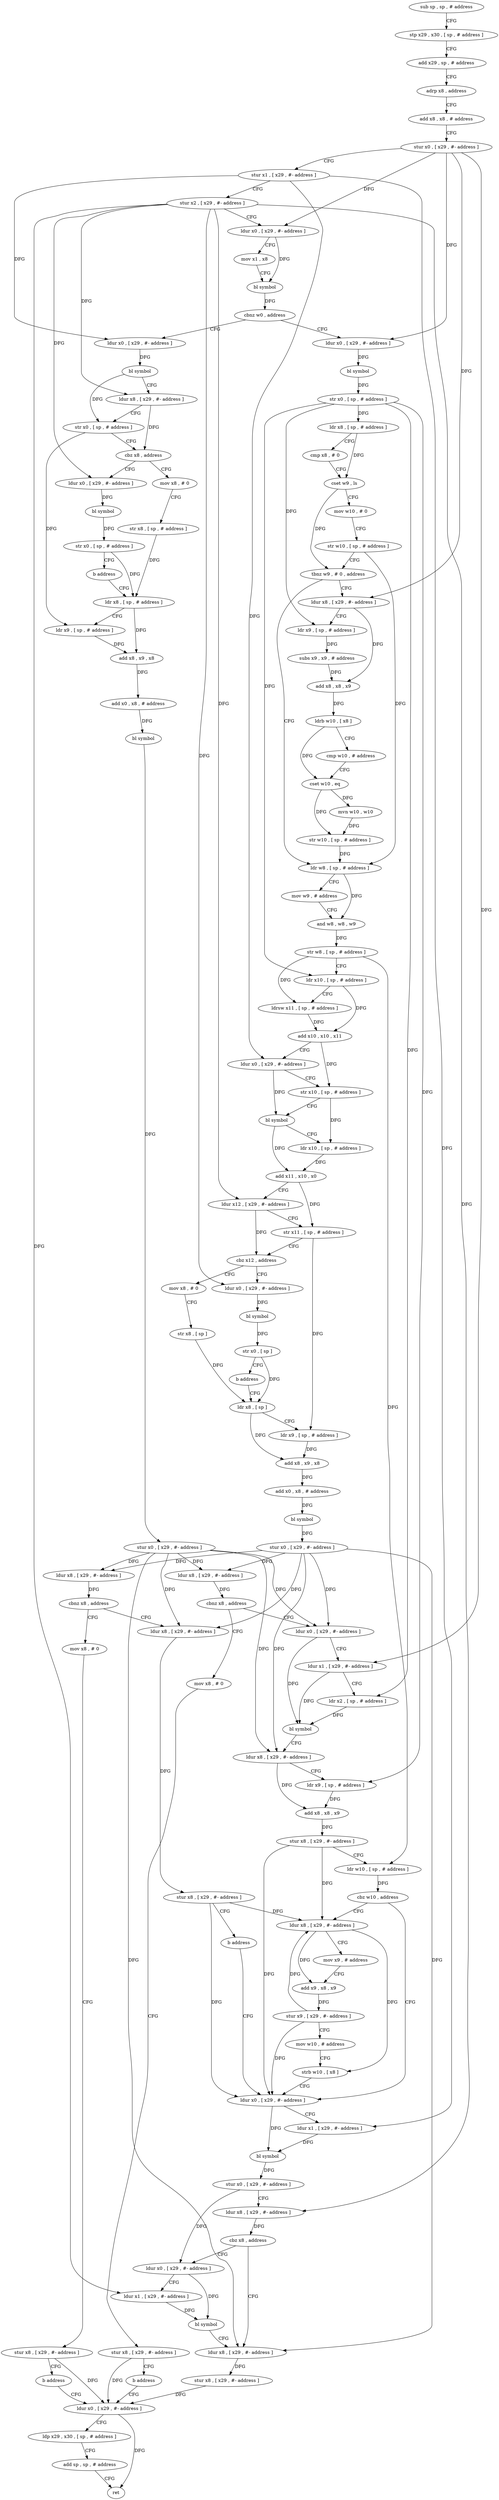 digraph "func" {
"208716" [label = "sub sp , sp , # address" ]
"208720" [label = "stp x29 , x30 , [ sp , # address ]" ]
"208724" [label = "add x29 , sp , # address" ]
"208728" [label = "adrp x8 , address" ]
"208732" [label = "add x8 , x8 , # address" ]
"208736" [label = "stur x0 , [ x29 , #- address ]" ]
"208740" [label = "stur x1 , [ x29 , #- address ]" ]
"208744" [label = "stur x2 , [ x29 , #- address ]" ]
"208748" [label = "ldur x0 , [ x29 , #- address ]" ]
"208752" [label = "mov x1 , x8" ]
"208756" [label = "bl symbol" ]
"208760" [label = "cbnz w0 , address" ]
"208864" [label = "ldur x0 , [ x29 , #- address ]" ]
"208764" [label = "ldur x0 , [ x29 , #- address ]" ]
"208868" [label = "bl symbol" ]
"208872" [label = "str x0 , [ sp , # address ]" ]
"208876" [label = "ldr x8 , [ sp , # address ]" ]
"208880" [label = "cmp x8 , # 0" ]
"208884" [label = "cset w9 , ls" ]
"208888" [label = "mov w10 , # 0" ]
"208892" [label = "str w10 , [ sp , # address ]" ]
"208896" [label = "tbnz w9 , # 0 , address" ]
"208936" [label = "ldr w8 , [ sp , # address ]" ]
"208900" [label = "ldur x8 , [ x29 , #- address ]" ]
"208768" [label = "bl symbol" ]
"208772" [label = "ldur x8 , [ x29 , #- address ]" ]
"208776" [label = "str x0 , [ sp , # address ]" ]
"208780" [label = "cbz x8 , address" ]
"208800" [label = "mov x8 , # 0" ]
"208784" [label = "ldur x0 , [ x29 , #- address ]" ]
"208940" [label = "mov w9 , # address" ]
"208944" [label = "and w8 , w8 , w9" ]
"208948" [label = "str w8 , [ sp , # address ]" ]
"208952" [label = "ldr x10 , [ sp , # address ]" ]
"208956" [label = "ldrsw x11 , [ sp , # address ]" ]
"208960" [label = "add x10 , x10 , x11" ]
"208964" [label = "ldur x0 , [ x29 , #- address ]" ]
"208968" [label = "str x10 , [ sp , # address ]" ]
"208972" [label = "bl symbol" ]
"208976" [label = "ldr x10 , [ sp , # address ]" ]
"208980" [label = "add x11 , x10 , x0" ]
"208984" [label = "ldur x12 , [ x29 , #- address ]" ]
"208988" [label = "str x11 , [ sp , # address ]" ]
"208992" [label = "cbz x12 , address" ]
"209012" [label = "mov x8 , # 0" ]
"208996" [label = "ldur x0 , [ x29 , #- address ]" ]
"208904" [label = "ldr x9 , [ sp , # address ]" ]
"208908" [label = "subs x9 , x9 , # address" ]
"208912" [label = "add x8 , x8 , x9" ]
"208916" [label = "ldrb w10 , [ x8 ]" ]
"208920" [label = "cmp w10 , # address" ]
"208924" [label = "cset w10 , eq" ]
"208928" [label = "mvn w10 , w10" ]
"208932" [label = "str w10 , [ sp , # address ]" ]
"208804" [label = "str x8 , [ sp , # address ]" ]
"208808" [label = "ldr x8 , [ sp , # address ]" ]
"208788" [label = "bl symbol" ]
"208792" [label = "str x0 , [ sp , # address ]" ]
"208796" [label = "b address" ]
"209016" [label = "str x8 , [ sp ]" ]
"209020" [label = "ldr x8 , [ sp ]" ]
"209000" [label = "bl symbol" ]
"209004" [label = "str x0 , [ sp ]" ]
"209008" [label = "b address" ]
"208852" [label = "ldur x8 , [ x29 , #- address ]" ]
"208856" [label = "stur x8 , [ x29 , #- address ]" ]
"208860" [label = "b address" ]
"209128" [label = "ldur x0 , [ x29 , #- address ]" ]
"208840" [label = "mov x8 , # 0" ]
"208844" [label = "stur x8 , [ x29 , #- address ]" ]
"208848" [label = "b address" ]
"209172" [label = "ldur x0 , [ x29 , #- address ]" ]
"208812" [label = "ldr x9 , [ sp , # address ]" ]
"208816" [label = "add x8 , x9 , x8" ]
"208820" [label = "add x0 , x8 , # address" ]
"208824" [label = "bl symbol" ]
"208828" [label = "stur x0 , [ x29 , #- address ]" ]
"208832" [label = "ldur x8 , [ x29 , #- address ]" ]
"208836" [label = "cbnz x8 , address" ]
"209064" [label = "ldur x0 , [ x29 , #- address ]" ]
"209068" [label = "ldur x1 , [ x29 , #- address ]" ]
"209072" [label = "ldr x2 , [ sp , # address ]" ]
"209076" [label = "bl symbol" ]
"209080" [label = "ldur x8 , [ x29 , #- address ]" ]
"209084" [label = "ldr x9 , [ sp , # address ]" ]
"209088" [label = "add x8 , x8 , x9" ]
"209092" [label = "stur x8 , [ x29 , #- address ]" ]
"209096" [label = "ldr w10 , [ sp , # address ]" ]
"209100" [label = "cbz w10 , address" ]
"209104" [label = "ldur x8 , [ x29 , #- address ]" ]
"209052" [label = "mov x8 , # 0" ]
"209056" [label = "stur x8 , [ x29 , #- address ]" ]
"209060" [label = "b address" ]
"209024" [label = "ldr x9 , [ sp , # address ]" ]
"209028" [label = "add x8 , x9 , x8" ]
"209032" [label = "add x0 , x8 , # address" ]
"209036" [label = "bl symbol" ]
"209040" [label = "stur x0 , [ x29 , #- address ]" ]
"209044" [label = "ldur x8 , [ x29 , #- address ]" ]
"209048" [label = "cbnz x8 , address" ]
"209132" [label = "ldur x1 , [ x29 , #- address ]" ]
"209136" [label = "bl symbol" ]
"209140" [label = "stur x0 , [ x29 , #- address ]" ]
"209144" [label = "ldur x8 , [ x29 , #- address ]" ]
"209148" [label = "cbz x8 , address" ]
"209164" [label = "ldur x8 , [ x29 , #- address ]" ]
"209152" [label = "ldur x0 , [ x29 , #- address ]" ]
"209176" [label = "ldp x29 , x30 , [ sp , # address ]" ]
"209180" [label = "add sp , sp , # address" ]
"209184" [label = "ret" ]
"209108" [label = "mov x9 , # address" ]
"209112" [label = "add x9 , x8 , x9" ]
"209116" [label = "stur x9 , [ x29 , #- address ]" ]
"209120" [label = "mov w10 , # address" ]
"209124" [label = "strb w10 , [ x8 ]" ]
"209168" [label = "stur x8 , [ x29 , #- address ]" ]
"209156" [label = "ldur x1 , [ x29 , #- address ]" ]
"209160" [label = "bl symbol" ]
"208716" -> "208720" [ label = "CFG" ]
"208720" -> "208724" [ label = "CFG" ]
"208724" -> "208728" [ label = "CFG" ]
"208728" -> "208732" [ label = "CFG" ]
"208732" -> "208736" [ label = "CFG" ]
"208736" -> "208740" [ label = "CFG" ]
"208736" -> "208748" [ label = "DFG" ]
"208736" -> "208864" [ label = "DFG" ]
"208736" -> "208900" [ label = "DFG" ]
"208736" -> "209068" [ label = "DFG" ]
"208740" -> "208744" [ label = "CFG" ]
"208740" -> "208764" [ label = "DFG" ]
"208740" -> "208964" [ label = "DFG" ]
"208740" -> "209132" [ label = "DFG" ]
"208744" -> "208748" [ label = "CFG" ]
"208744" -> "208772" [ label = "DFG" ]
"208744" -> "208784" [ label = "DFG" ]
"208744" -> "208984" [ label = "DFG" ]
"208744" -> "208996" [ label = "DFG" ]
"208744" -> "209144" [ label = "DFG" ]
"208744" -> "209156" [ label = "DFG" ]
"208748" -> "208752" [ label = "CFG" ]
"208748" -> "208756" [ label = "DFG" ]
"208752" -> "208756" [ label = "CFG" ]
"208756" -> "208760" [ label = "DFG" ]
"208760" -> "208864" [ label = "CFG" ]
"208760" -> "208764" [ label = "CFG" ]
"208864" -> "208868" [ label = "DFG" ]
"208764" -> "208768" [ label = "DFG" ]
"208868" -> "208872" [ label = "DFG" ]
"208872" -> "208876" [ label = "DFG" ]
"208872" -> "208952" [ label = "DFG" ]
"208872" -> "208904" [ label = "DFG" ]
"208872" -> "209072" [ label = "DFG" ]
"208872" -> "209084" [ label = "DFG" ]
"208876" -> "208880" [ label = "CFG" ]
"208876" -> "208884" [ label = "DFG" ]
"208880" -> "208884" [ label = "CFG" ]
"208884" -> "208888" [ label = "CFG" ]
"208884" -> "208896" [ label = "DFG" ]
"208888" -> "208892" [ label = "CFG" ]
"208892" -> "208896" [ label = "CFG" ]
"208892" -> "208936" [ label = "DFG" ]
"208896" -> "208936" [ label = "CFG" ]
"208896" -> "208900" [ label = "CFG" ]
"208936" -> "208940" [ label = "CFG" ]
"208936" -> "208944" [ label = "DFG" ]
"208900" -> "208904" [ label = "CFG" ]
"208900" -> "208912" [ label = "DFG" ]
"208768" -> "208772" [ label = "CFG" ]
"208768" -> "208776" [ label = "DFG" ]
"208772" -> "208776" [ label = "CFG" ]
"208772" -> "208780" [ label = "DFG" ]
"208776" -> "208780" [ label = "CFG" ]
"208776" -> "208812" [ label = "DFG" ]
"208780" -> "208800" [ label = "CFG" ]
"208780" -> "208784" [ label = "CFG" ]
"208800" -> "208804" [ label = "CFG" ]
"208784" -> "208788" [ label = "DFG" ]
"208940" -> "208944" [ label = "CFG" ]
"208944" -> "208948" [ label = "DFG" ]
"208948" -> "208952" [ label = "CFG" ]
"208948" -> "208956" [ label = "DFG" ]
"208948" -> "209096" [ label = "DFG" ]
"208952" -> "208956" [ label = "CFG" ]
"208952" -> "208960" [ label = "DFG" ]
"208956" -> "208960" [ label = "DFG" ]
"208960" -> "208964" [ label = "CFG" ]
"208960" -> "208968" [ label = "DFG" ]
"208964" -> "208968" [ label = "CFG" ]
"208964" -> "208972" [ label = "DFG" ]
"208968" -> "208972" [ label = "CFG" ]
"208968" -> "208976" [ label = "DFG" ]
"208972" -> "208976" [ label = "CFG" ]
"208972" -> "208980" [ label = "DFG" ]
"208976" -> "208980" [ label = "DFG" ]
"208980" -> "208984" [ label = "CFG" ]
"208980" -> "208988" [ label = "DFG" ]
"208984" -> "208988" [ label = "CFG" ]
"208984" -> "208992" [ label = "DFG" ]
"208988" -> "208992" [ label = "CFG" ]
"208988" -> "209024" [ label = "DFG" ]
"208992" -> "209012" [ label = "CFG" ]
"208992" -> "208996" [ label = "CFG" ]
"209012" -> "209016" [ label = "CFG" ]
"208996" -> "209000" [ label = "DFG" ]
"208904" -> "208908" [ label = "DFG" ]
"208908" -> "208912" [ label = "DFG" ]
"208912" -> "208916" [ label = "DFG" ]
"208916" -> "208920" [ label = "CFG" ]
"208916" -> "208924" [ label = "DFG" ]
"208920" -> "208924" [ label = "CFG" ]
"208924" -> "208928" [ label = "DFG" ]
"208924" -> "208932" [ label = "DFG" ]
"208928" -> "208932" [ label = "DFG" ]
"208932" -> "208936" [ label = "DFG" ]
"208804" -> "208808" [ label = "DFG" ]
"208808" -> "208812" [ label = "CFG" ]
"208808" -> "208816" [ label = "DFG" ]
"208788" -> "208792" [ label = "DFG" ]
"208792" -> "208796" [ label = "CFG" ]
"208792" -> "208808" [ label = "DFG" ]
"208796" -> "208808" [ label = "CFG" ]
"209016" -> "209020" [ label = "DFG" ]
"209020" -> "209024" [ label = "CFG" ]
"209020" -> "209028" [ label = "DFG" ]
"209000" -> "209004" [ label = "DFG" ]
"209004" -> "209008" [ label = "CFG" ]
"209004" -> "209020" [ label = "DFG" ]
"209008" -> "209020" [ label = "CFG" ]
"208852" -> "208856" [ label = "DFG" ]
"208856" -> "208860" [ label = "CFG" ]
"208856" -> "209128" [ label = "DFG" ]
"208856" -> "209104" [ label = "DFG" ]
"208860" -> "209128" [ label = "CFG" ]
"209128" -> "209132" [ label = "CFG" ]
"209128" -> "209136" [ label = "DFG" ]
"208840" -> "208844" [ label = "CFG" ]
"208844" -> "208848" [ label = "CFG" ]
"208844" -> "209172" [ label = "DFG" ]
"208848" -> "209172" [ label = "CFG" ]
"209172" -> "209176" [ label = "CFG" ]
"209172" -> "209184" [ label = "DFG" ]
"208812" -> "208816" [ label = "DFG" ]
"208816" -> "208820" [ label = "DFG" ]
"208820" -> "208824" [ label = "DFG" ]
"208824" -> "208828" [ label = "DFG" ]
"208828" -> "208832" [ label = "DFG" ]
"208828" -> "208852" [ label = "DFG" ]
"208828" -> "209044" [ label = "DFG" ]
"208828" -> "209164" [ label = "DFG" ]
"208828" -> "209064" [ label = "DFG" ]
"208828" -> "209080" [ label = "DFG" ]
"208832" -> "208836" [ label = "DFG" ]
"208836" -> "208852" [ label = "CFG" ]
"208836" -> "208840" [ label = "CFG" ]
"209064" -> "209068" [ label = "CFG" ]
"209064" -> "209076" [ label = "DFG" ]
"209068" -> "209072" [ label = "CFG" ]
"209068" -> "209076" [ label = "DFG" ]
"209072" -> "209076" [ label = "DFG" ]
"209076" -> "209080" [ label = "CFG" ]
"209080" -> "209084" [ label = "CFG" ]
"209080" -> "209088" [ label = "DFG" ]
"209084" -> "209088" [ label = "DFG" ]
"209088" -> "209092" [ label = "DFG" ]
"209092" -> "209096" [ label = "CFG" ]
"209092" -> "209128" [ label = "DFG" ]
"209092" -> "209104" [ label = "DFG" ]
"209096" -> "209100" [ label = "DFG" ]
"209100" -> "209128" [ label = "CFG" ]
"209100" -> "209104" [ label = "CFG" ]
"209104" -> "209108" [ label = "CFG" ]
"209104" -> "209112" [ label = "DFG" ]
"209104" -> "209124" [ label = "DFG" ]
"209052" -> "209056" [ label = "CFG" ]
"209056" -> "209060" [ label = "CFG" ]
"209056" -> "209172" [ label = "DFG" ]
"209060" -> "209172" [ label = "CFG" ]
"209024" -> "209028" [ label = "DFG" ]
"209028" -> "209032" [ label = "DFG" ]
"209032" -> "209036" [ label = "DFG" ]
"209036" -> "209040" [ label = "DFG" ]
"209040" -> "209044" [ label = "DFG" ]
"209040" -> "208832" [ label = "DFG" ]
"209040" -> "208852" [ label = "DFG" ]
"209040" -> "209164" [ label = "DFG" ]
"209040" -> "209064" [ label = "DFG" ]
"209040" -> "209080" [ label = "DFG" ]
"209044" -> "209048" [ label = "DFG" ]
"209048" -> "209064" [ label = "CFG" ]
"209048" -> "209052" [ label = "CFG" ]
"209132" -> "209136" [ label = "DFG" ]
"209136" -> "209140" [ label = "DFG" ]
"209140" -> "209144" [ label = "CFG" ]
"209140" -> "209152" [ label = "DFG" ]
"209144" -> "209148" [ label = "DFG" ]
"209148" -> "209164" [ label = "CFG" ]
"209148" -> "209152" [ label = "CFG" ]
"209164" -> "209168" [ label = "DFG" ]
"209152" -> "209156" [ label = "CFG" ]
"209152" -> "209160" [ label = "DFG" ]
"209176" -> "209180" [ label = "CFG" ]
"209180" -> "209184" [ label = "CFG" ]
"209108" -> "209112" [ label = "CFG" ]
"209112" -> "209116" [ label = "DFG" ]
"209116" -> "209120" [ label = "CFG" ]
"209116" -> "209128" [ label = "DFG" ]
"209116" -> "209104" [ label = "DFG" ]
"209120" -> "209124" [ label = "CFG" ]
"209124" -> "209128" [ label = "CFG" ]
"209168" -> "209172" [ label = "DFG" ]
"209156" -> "209160" [ label = "DFG" ]
"209160" -> "209164" [ label = "CFG" ]
}
